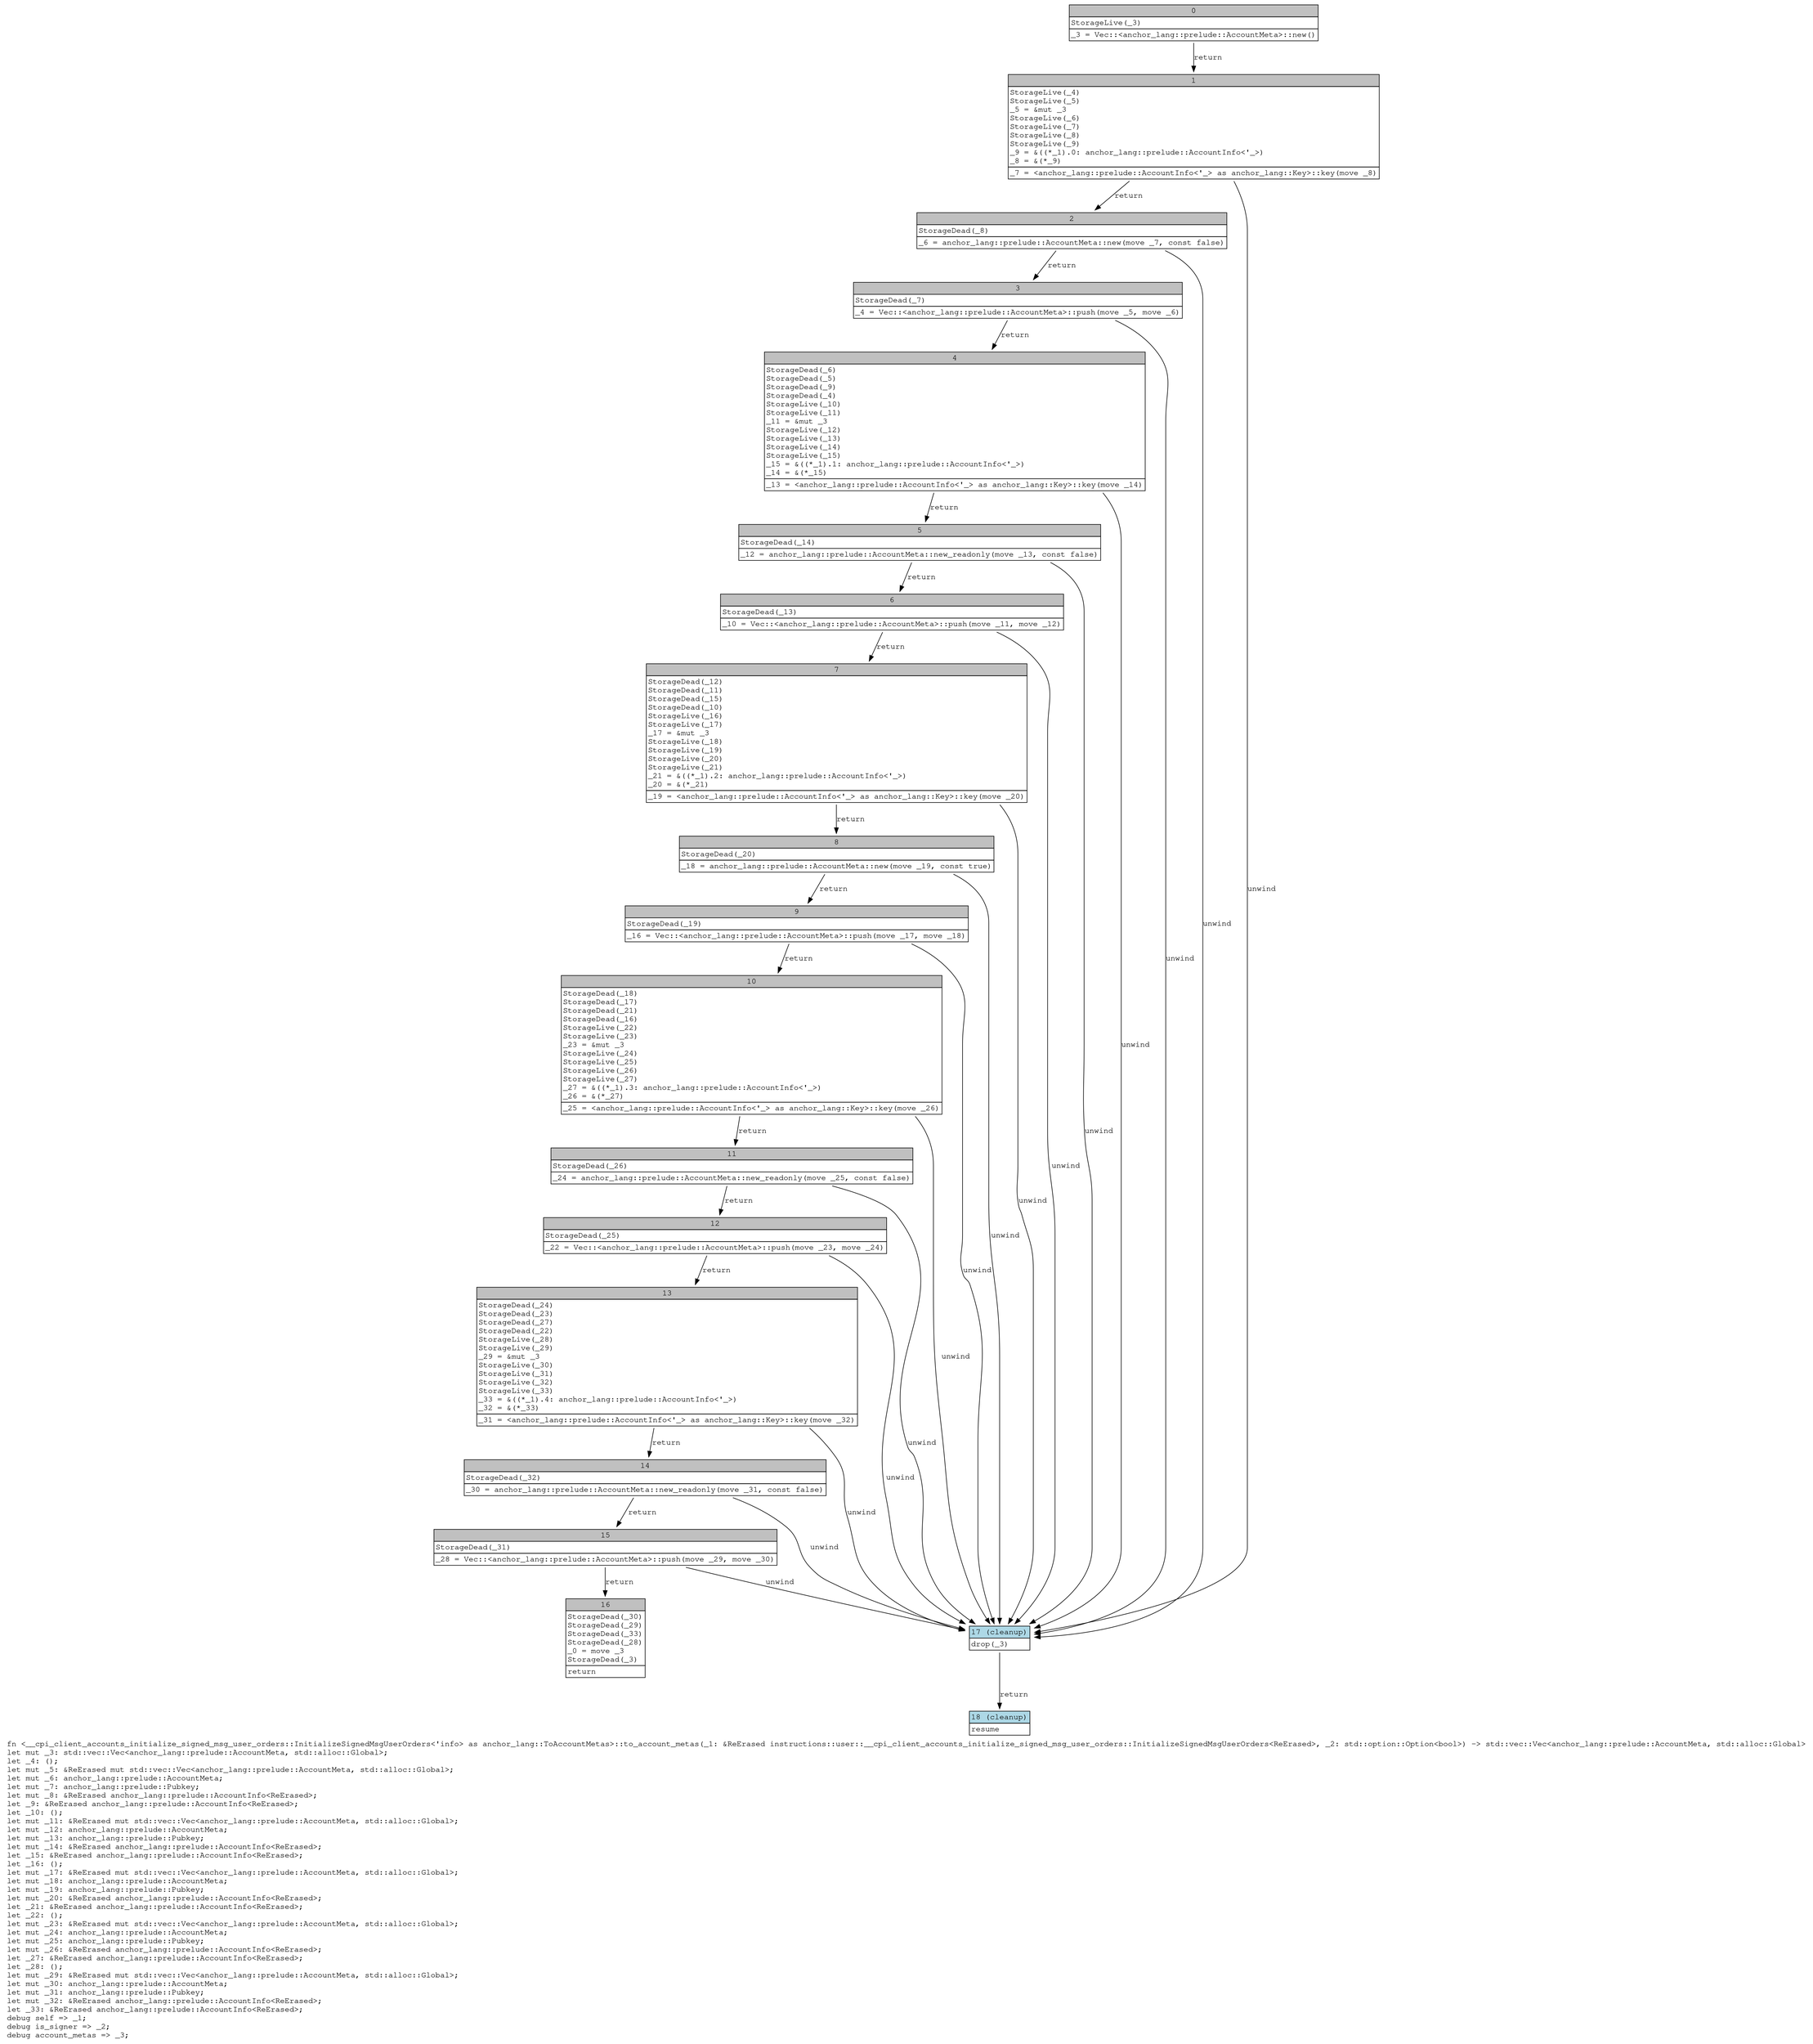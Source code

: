 digraph Mir_0_12034 {
    graph [fontname="Courier, monospace"];
    node [fontname="Courier, monospace"];
    edge [fontname="Courier, monospace"];
    label=<fn &lt;__cpi_client_accounts_initialize_signed_msg_user_orders::InitializeSignedMsgUserOrders&lt;'info&gt; as anchor_lang::ToAccountMetas&gt;::to_account_metas(_1: &amp;ReErased instructions::user::__cpi_client_accounts_initialize_signed_msg_user_orders::InitializeSignedMsgUserOrders&lt;ReErased&gt;, _2: std::option::Option&lt;bool&gt;) -&gt; std::vec::Vec&lt;anchor_lang::prelude::AccountMeta, std::alloc::Global&gt;<br align="left"/>let mut _3: std::vec::Vec&lt;anchor_lang::prelude::AccountMeta, std::alloc::Global&gt;;<br align="left"/>let _4: ();<br align="left"/>let mut _5: &amp;ReErased mut std::vec::Vec&lt;anchor_lang::prelude::AccountMeta, std::alloc::Global&gt;;<br align="left"/>let mut _6: anchor_lang::prelude::AccountMeta;<br align="left"/>let mut _7: anchor_lang::prelude::Pubkey;<br align="left"/>let mut _8: &amp;ReErased anchor_lang::prelude::AccountInfo&lt;ReErased&gt;;<br align="left"/>let _9: &amp;ReErased anchor_lang::prelude::AccountInfo&lt;ReErased&gt;;<br align="left"/>let _10: ();<br align="left"/>let mut _11: &amp;ReErased mut std::vec::Vec&lt;anchor_lang::prelude::AccountMeta, std::alloc::Global&gt;;<br align="left"/>let mut _12: anchor_lang::prelude::AccountMeta;<br align="left"/>let mut _13: anchor_lang::prelude::Pubkey;<br align="left"/>let mut _14: &amp;ReErased anchor_lang::prelude::AccountInfo&lt;ReErased&gt;;<br align="left"/>let _15: &amp;ReErased anchor_lang::prelude::AccountInfo&lt;ReErased&gt;;<br align="left"/>let _16: ();<br align="left"/>let mut _17: &amp;ReErased mut std::vec::Vec&lt;anchor_lang::prelude::AccountMeta, std::alloc::Global&gt;;<br align="left"/>let mut _18: anchor_lang::prelude::AccountMeta;<br align="left"/>let mut _19: anchor_lang::prelude::Pubkey;<br align="left"/>let mut _20: &amp;ReErased anchor_lang::prelude::AccountInfo&lt;ReErased&gt;;<br align="left"/>let _21: &amp;ReErased anchor_lang::prelude::AccountInfo&lt;ReErased&gt;;<br align="left"/>let _22: ();<br align="left"/>let mut _23: &amp;ReErased mut std::vec::Vec&lt;anchor_lang::prelude::AccountMeta, std::alloc::Global&gt;;<br align="left"/>let mut _24: anchor_lang::prelude::AccountMeta;<br align="left"/>let mut _25: anchor_lang::prelude::Pubkey;<br align="left"/>let mut _26: &amp;ReErased anchor_lang::prelude::AccountInfo&lt;ReErased&gt;;<br align="left"/>let _27: &amp;ReErased anchor_lang::prelude::AccountInfo&lt;ReErased&gt;;<br align="left"/>let _28: ();<br align="left"/>let mut _29: &amp;ReErased mut std::vec::Vec&lt;anchor_lang::prelude::AccountMeta, std::alloc::Global&gt;;<br align="left"/>let mut _30: anchor_lang::prelude::AccountMeta;<br align="left"/>let mut _31: anchor_lang::prelude::Pubkey;<br align="left"/>let mut _32: &amp;ReErased anchor_lang::prelude::AccountInfo&lt;ReErased&gt;;<br align="left"/>let _33: &amp;ReErased anchor_lang::prelude::AccountInfo&lt;ReErased&gt;;<br align="left"/>debug self =&gt; _1;<br align="left"/>debug is_signer =&gt; _2;<br align="left"/>debug account_metas =&gt; _3;<br align="left"/>>;
    bb0__0_12034 [shape="none", label=<<table border="0" cellborder="1" cellspacing="0"><tr><td bgcolor="gray" align="center" colspan="1">0</td></tr><tr><td align="left" balign="left">StorageLive(_3)<br/></td></tr><tr><td align="left">_3 = Vec::&lt;anchor_lang::prelude::AccountMeta&gt;::new()</td></tr></table>>];
    bb1__0_12034 [shape="none", label=<<table border="0" cellborder="1" cellspacing="0"><tr><td bgcolor="gray" align="center" colspan="1">1</td></tr><tr><td align="left" balign="left">StorageLive(_4)<br/>StorageLive(_5)<br/>_5 = &amp;mut _3<br/>StorageLive(_6)<br/>StorageLive(_7)<br/>StorageLive(_8)<br/>StorageLive(_9)<br/>_9 = &amp;((*_1).0: anchor_lang::prelude::AccountInfo&lt;'_&gt;)<br/>_8 = &amp;(*_9)<br/></td></tr><tr><td align="left">_7 = &lt;anchor_lang::prelude::AccountInfo&lt;'_&gt; as anchor_lang::Key&gt;::key(move _8)</td></tr></table>>];
    bb2__0_12034 [shape="none", label=<<table border="0" cellborder="1" cellspacing="0"><tr><td bgcolor="gray" align="center" colspan="1">2</td></tr><tr><td align="left" balign="left">StorageDead(_8)<br/></td></tr><tr><td align="left">_6 = anchor_lang::prelude::AccountMeta::new(move _7, const false)</td></tr></table>>];
    bb3__0_12034 [shape="none", label=<<table border="0" cellborder="1" cellspacing="0"><tr><td bgcolor="gray" align="center" colspan="1">3</td></tr><tr><td align="left" balign="left">StorageDead(_7)<br/></td></tr><tr><td align="left">_4 = Vec::&lt;anchor_lang::prelude::AccountMeta&gt;::push(move _5, move _6)</td></tr></table>>];
    bb4__0_12034 [shape="none", label=<<table border="0" cellborder="1" cellspacing="0"><tr><td bgcolor="gray" align="center" colspan="1">4</td></tr><tr><td align="left" balign="left">StorageDead(_6)<br/>StorageDead(_5)<br/>StorageDead(_9)<br/>StorageDead(_4)<br/>StorageLive(_10)<br/>StorageLive(_11)<br/>_11 = &amp;mut _3<br/>StorageLive(_12)<br/>StorageLive(_13)<br/>StorageLive(_14)<br/>StorageLive(_15)<br/>_15 = &amp;((*_1).1: anchor_lang::prelude::AccountInfo&lt;'_&gt;)<br/>_14 = &amp;(*_15)<br/></td></tr><tr><td align="left">_13 = &lt;anchor_lang::prelude::AccountInfo&lt;'_&gt; as anchor_lang::Key&gt;::key(move _14)</td></tr></table>>];
    bb5__0_12034 [shape="none", label=<<table border="0" cellborder="1" cellspacing="0"><tr><td bgcolor="gray" align="center" colspan="1">5</td></tr><tr><td align="left" balign="left">StorageDead(_14)<br/></td></tr><tr><td align="left">_12 = anchor_lang::prelude::AccountMeta::new_readonly(move _13, const false)</td></tr></table>>];
    bb6__0_12034 [shape="none", label=<<table border="0" cellborder="1" cellspacing="0"><tr><td bgcolor="gray" align="center" colspan="1">6</td></tr><tr><td align="left" balign="left">StorageDead(_13)<br/></td></tr><tr><td align="left">_10 = Vec::&lt;anchor_lang::prelude::AccountMeta&gt;::push(move _11, move _12)</td></tr></table>>];
    bb7__0_12034 [shape="none", label=<<table border="0" cellborder="1" cellspacing="0"><tr><td bgcolor="gray" align="center" colspan="1">7</td></tr><tr><td align="left" balign="left">StorageDead(_12)<br/>StorageDead(_11)<br/>StorageDead(_15)<br/>StorageDead(_10)<br/>StorageLive(_16)<br/>StorageLive(_17)<br/>_17 = &amp;mut _3<br/>StorageLive(_18)<br/>StorageLive(_19)<br/>StorageLive(_20)<br/>StorageLive(_21)<br/>_21 = &amp;((*_1).2: anchor_lang::prelude::AccountInfo&lt;'_&gt;)<br/>_20 = &amp;(*_21)<br/></td></tr><tr><td align="left">_19 = &lt;anchor_lang::prelude::AccountInfo&lt;'_&gt; as anchor_lang::Key&gt;::key(move _20)</td></tr></table>>];
    bb8__0_12034 [shape="none", label=<<table border="0" cellborder="1" cellspacing="0"><tr><td bgcolor="gray" align="center" colspan="1">8</td></tr><tr><td align="left" balign="left">StorageDead(_20)<br/></td></tr><tr><td align="left">_18 = anchor_lang::prelude::AccountMeta::new(move _19, const true)</td></tr></table>>];
    bb9__0_12034 [shape="none", label=<<table border="0" cellborder="1" cellspacing="0"><tr><td bgcolor="gray" align="center" colspan="1">9</td></tr><tr><td align="left" balign="left">StorageDead(_19)<br/></td></tr><tr><td align="left">_16 = Vec::&lt;anchor_lang::prelude::AccountMeta&gt;::push(move _17, move _18)</td></tr></table>>];
    bb10__0_12034 [shape="none", label=<<table border="0" cellborder="1" cellspacing="0"><tr><td bgcolor="gray" align="center" colspan="1">10</td></tr><tr><td align="left" balign="left">StorageDead(_18)<br/>StorageDead(_17)<br/>StorageDead(_21)<br/>StorageDead(_16)<br/>StorageLive(_22)<br/>StorageLive(_23)<br/>_23 = &amp;mut _3<br/>StorageLive(_24)<br/>StorageLive(_25)<br/>StorageLive(_26)<br/>StorageLive(_27)<br/>_27 = &amp;((*_1).3: anchor_lang::prelude::AccountInfo&lt;'_&gt;)<br/>_26 = &amp;(*_27)<br/></td></tr><tr><td align="left">_25 = &lt;anchor_lang::prelude::AccountInfo&lt;'_&gt; as anchor_lang::Key&gt;::key(move _26)</td></tr></table>>];
    bb11__0_12034 [shape="none", label=<<table border="0" cellborder="1" cellspacing="0"><tr><td bgcolor="gray" align="center" colspan="1">11</td></tr><tr><td align="left" balign="left">StorageDead(_26)<br/></td></tr><tr><td align="left">_24 = anchor_lang::prelude::AccountMeta::new_readonly(move _25, const false)</td></tr></table>>];
    bb12__0_12034 [shape="none", label=<<table border="0" cellborder="1" cellspacing="0"><tr><td bgcolor="gray" align="center" colspan="1">12</td></tr><tr><td align="left" balign="left">StorageDead(_25)<br/></td></tr><tr><td align="left">_22 = Vec::&lt;anchor_lang::prelude::AccountMeta&gt;::push(move _23, move _24)</td></tr></table>>];
    bb13__0_12034 [shape="none", label=<<table border="0" cellborder="1" cellspacing="0"><tr><td bgcolor="gray" align="center" colspan="1">13</td></tr><tr><td align="left" balign="left">StorageDead(_24)<br/>StorageDead(_23)<br/>StorageDead(_27)<br/>StorageDead(_22)<br/>StorageLive(_28)<br/>StorageLive(_29)<br/>_29 = &amp;mut _3<br/>StorageLive(_30)<br/>StorageLive(_31)<br/>StorageLive(_32)<br/>StorageLive(_33)<br/>_33 = &amp;((*_1).4: anchor_lang::prelude::AccountInfo&lt;'_&gt;)<br/>_32 = &amp;(*_33)<br/></td></tr><tr><td align="left">_31 = &lt;anchor_lang::prelude::AccountInfo&lt;'_&gt; as anchor_lang::Key&gt;::key(move _32)</td></tr></table>>];
    bb14__0_12034 [shape="none", label=<<table border="0" cellborder="1" cellspacing="0"><tr><td bgcolor="gray" align="center" colspan="1">14</td></tr><tr><td align="left" balign="left">StorageDead(_32)<br/></td></tr><tr><td align="left">_30 = anchor_lang::prelude::AccountMeta::new_readonly(move _31, const false)</td></tr></table>>];
    bb15__0_12034 [shape="none", label=<<table border="0" cellborder="1" cellspacing="0"><tr><td bgcolor="gray" align="center" colspan="1">15</td></tr><tr><td align="left" balign="left">StorageDead(_31)<br/></td></tr><tr><td align="left">_28 = Vec::&lt;anchor_lang::prelude::AccountMeta&gt;::push(move _29, move _30)</td></tr></table>>];
    bb16__0_12034 [shape="none", label=<<table border="0" cellborder="1" cellspacing="0"><tr><td bgcolor="gray" align="center" colspan="1">16</td></tr><tr><td align="left" balign="left">StorageDead(_30)<br/>StorageDead(_29)<br/>StorageDead(_33)<br/>StorageDead(_28)<br/>_0 = move _3<br/>StorageDead(_3)<br/></td></tr><tr><td align="left">return</td></tr></table>>];
    bb17__0_12034 [shape="none", label=<<table border="0" cellborder="1" cellspacing="0"><tr><td bgcolor="lightblue" align="center" colspan="1">17 (cleanup)</td></tr><tr><td align="left">drop(_3)</td></tr></table>>];
    bb18__0_12034 [shape="none", label=<<table border="0" cellborder="1" cellspacing="0"><tr><td bgcolor="lightblue" align="center" colspan="1">18 (cleanup)</td></tr><tr><td align="left">resume</td></tr></table>>];
    bb0__0_12034 -> bb1__0_12034 [label="return"];
    bb1__0_12034 -> bb2__0_12034 [label="return"];
    bb1__0_12034 -> bb17__0_12034 [label="unwind"];
    bb2__0_12034 -> bb3__0_12034 [label="return"];
    bb2__0_12034 -> bb17__0_12034 [label="unwind"];
    bb3__0_12034 -> bb4__0_12034 [label="return"];
    bb3__0_12034 -> bb17__0_12034 [label="unwind"];
    bb4__0_12034 -> bb5__0_12034 [label="return"];
    bb4__0_12034 -> bb17__0_12034 [label="unwind"];
    bb5__0_12034 -> bb6__0_12034 [label="return"];
    bb5__0_12034 -> bb17__0_12034 [label="unwind"];
    bb6__0_12034 -> bb7__0_12034 [label="return"];
    bb6__0_12034 -> bb17__0_12034 [label="unwind"];
    bb7__0_12034 -> bb8__0_12034 [label="return"];
    bb7__0_12034 -> bb17__0_12034 [label="unwind"];
    bb8__0_12034 -> bb9__0_12034 [label="return"];
    bb8__0_12034 -> bb17__0_12034 [label="unwind"];
    bb9__0_12034 -> bb10__0_12034 [label="return"];
    bb9__0_12034 -> bb17__0_12034 [label="unwind"];
    bb10__0_12034 -> bb11__0_12034 [label="return"];
    bb10__0_12034 -> bb17__0_12034 [label="unwind"];
    bb11__0_12034 -> bb12__0_12034 [label="return"];
    bb11__0_12034 -> bb17__0_12034 [label="unwind"];
    bb12__0_12034 -> bb13__0_12034 [label="return"];
    bb12__0_12034 -> bb17__0_12034 [label="unwind"];
    bb13__0_12034 -> bb14__0_12034 [label="return"];
    bb13__0_12034 -> bb17__0_12034 [label="unwind"];
    bb14__0_12034 -> bb15__0_12034 [label="return"];
    bb14__0_12034 -> bb17__0_12034 [label="unwind"];
    bb15__0_12034 -> bb16__0_12034 [label="return"];
    bb15__0_12034 -> bb17__0_12034 [label="unwind"];
    bb17__0_12034 -> bb18__0_12034 [label="return"];
}
